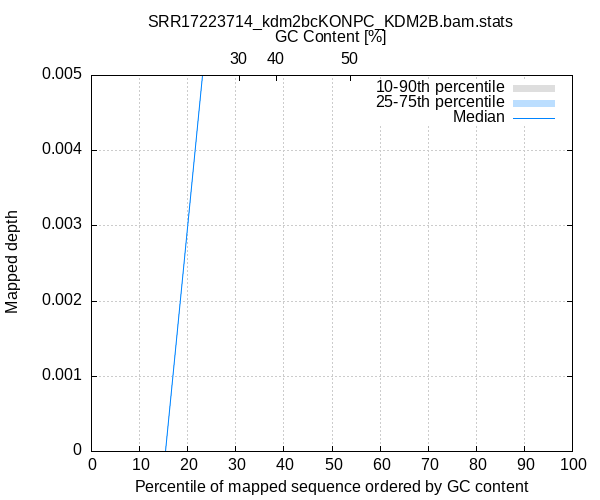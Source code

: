
            set terminal png size 600,500 truecolor
            set output "SRR17223714_kdm2bcKONPC_KDM2B_stats/gc-depth.png"
            set grid xtics ytics y2tics back lc rgb "#cccccc"
            set ylabel "Mapped depth"
            set xlabel "Percentile of mapped sequence ordered by GC content"
            set x2label "GC Content [%]"
            set title "SRR17223714_kdm2bcKONPC_KDM2B.bam.stats" noenhanced
            set x2tics ("30" 30.769,"40" 38.462,"50" 53.846)
            set xtics nomirror
            set xrange [0.1:99.9]

            plot '-' using 1:2:3 with filledcurve lt 1 lc rgb "#dedede" t '10-90th percentile' , \
                 '-' using 1:2:3 with filledcurve lt 1 lc rgb "#bbdeff" t '25-75th percentile' , \
                 '-' using 1:2 with lines lc rgb "#0084ff" t 'Median'
        15.385	0.000	0.000
23.077	0.005	0.005
30.769	0.005	0.005
38.462	0.005	0.005
46.154	0.005	0.005
53.846	0.005	0.005
61.538	0.005	0.005
76.923	0.005	0.005
84.615	0.005	0.005
92.308	0.005	0.005
100.000	0.005	0.005
end
15.385	0.000	0.000
23.077	0.005	0.005
30.769	0.005	0.005
38.462	0.005	0.005
46.154	0.005	0.005
53.846	0.005	0.005
61.538	0.005	0.005
76.923	0.005	0.005
84.615	0.005	0.005
92.308	0.005	0.005
100.000	0.005	0.005
end
15.385	0.000
23.077	0.005
30.769	0.005
38.462	0.005
46.154	0.005
53.846	0.005
61.538	0.005
76.923	0.005
84.615	0.005
92.308	0.005
100.000	0.005
end
